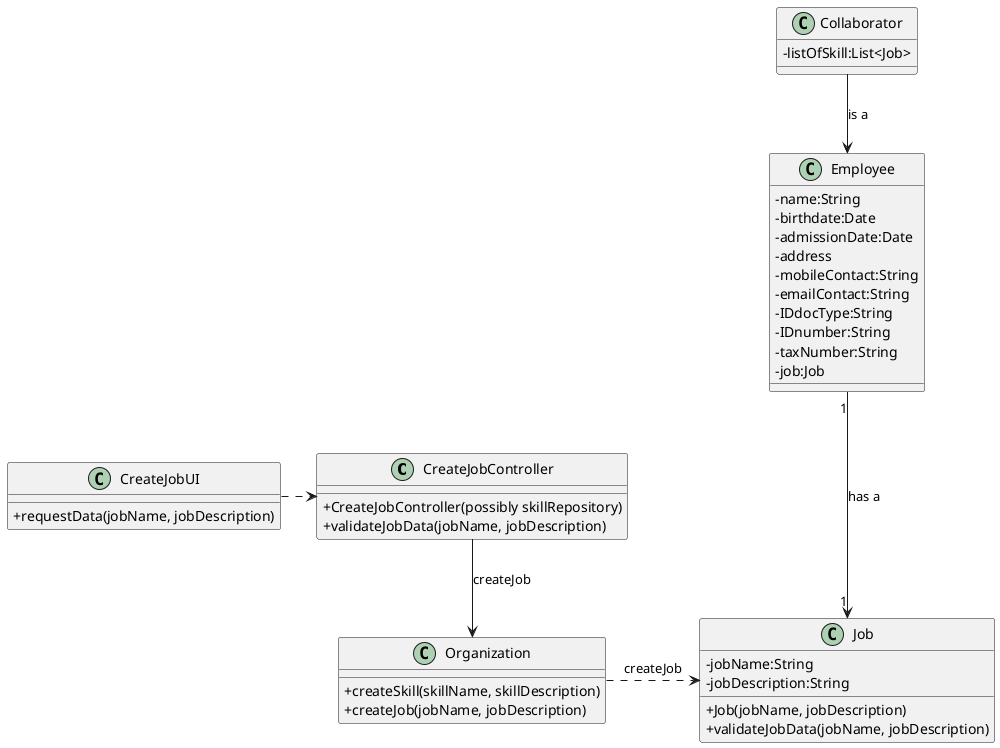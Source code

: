 @startuml
'skinparam monochrome true
skinparam packageStyle rectangle
skinparam shadowing false
skinparam linetype polyline
'skinparam linetype orto

skinparam classAttributeIconSize 0

'left to right direction

class CreateJobController {
    + CreateJobController(possibly skillRepository)
    + validateJobData(jobName, jobDescription)

}


class CreateJobUI {
    +requestData(jobName, jobDescription)
}


class Employee{
    -name:String
    -birthdate:Date
    -admissionDate:Date
    -address
    -mobileContact:String
    -emailContact:String
    -IDdocType:String
    -IDnumber:String
    -taxNumber:String
    -job:Job

}

class Collaborator {
    -listOfSkill:List<Job>
}

class Organization {
    +createSkill(skillName, skillDescription)
    +createJob(jobName, jobDescription)
}



class Job {
    -jobName:String
    -jobDescription:String

    +Job(jobName, jobDescription)
    +validateJobData(jobName, jobDescription)
}

CreateJobUI .> CreateJobController
Employee "1" ---> "1" Job : has a
CreateJobController -->  Organization : createJob
Organization .> Job : createJob
Collaborator --> Employee : is a

@enduml